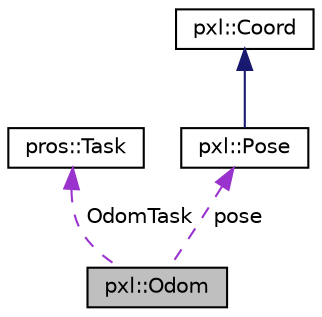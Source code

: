 digraph "pxl::Odom"
{
 // LATEX_PDF_SIZE
  edge [fontname="Helvetica",fontsize="10",labelfontname="Helvetica",labelfontsize="10"];
  node [fontname="Helvetica",fontsize="10",shape=record];
  Node1 [label="pxl::Odom",height=0.2,width=0.4,color="black", fillcolor="grey75", style="filled", fontcolor="black",tooltip=" "];
  Node2 -> Node1 [dir="back",color="darkorchid3",fontsize="10",style="dashed",label=" OdomTask" ];
  Node2 [label="pros::Task",height=0.2,width=0.4,color="black", fillcolor="white", style="filled",URL="$classpros_1_1Task.html",tooltip=" "];
  Node3 -> Node1 [dir="back",color="darkorchid3",fontsize="10",style="dashed",label=" pose" ];
  Node3 [label="pxl::Pose",height=0.2,width=0.4,color="black", fillcolor="white", style="filled",URL="$classpxl_1_1Pose.html",tooltip=" "];
  Node4 -> Node3 [dir="back",color="midnightblue",fontsize="10",style="solid"];
  Node4 [label="pxl::Coord",height=0.2,width=0.4,color="black", fillcolor="white", style="filled",URL="$classpxl_1_1Coord.html",tooltip=" "];
}
